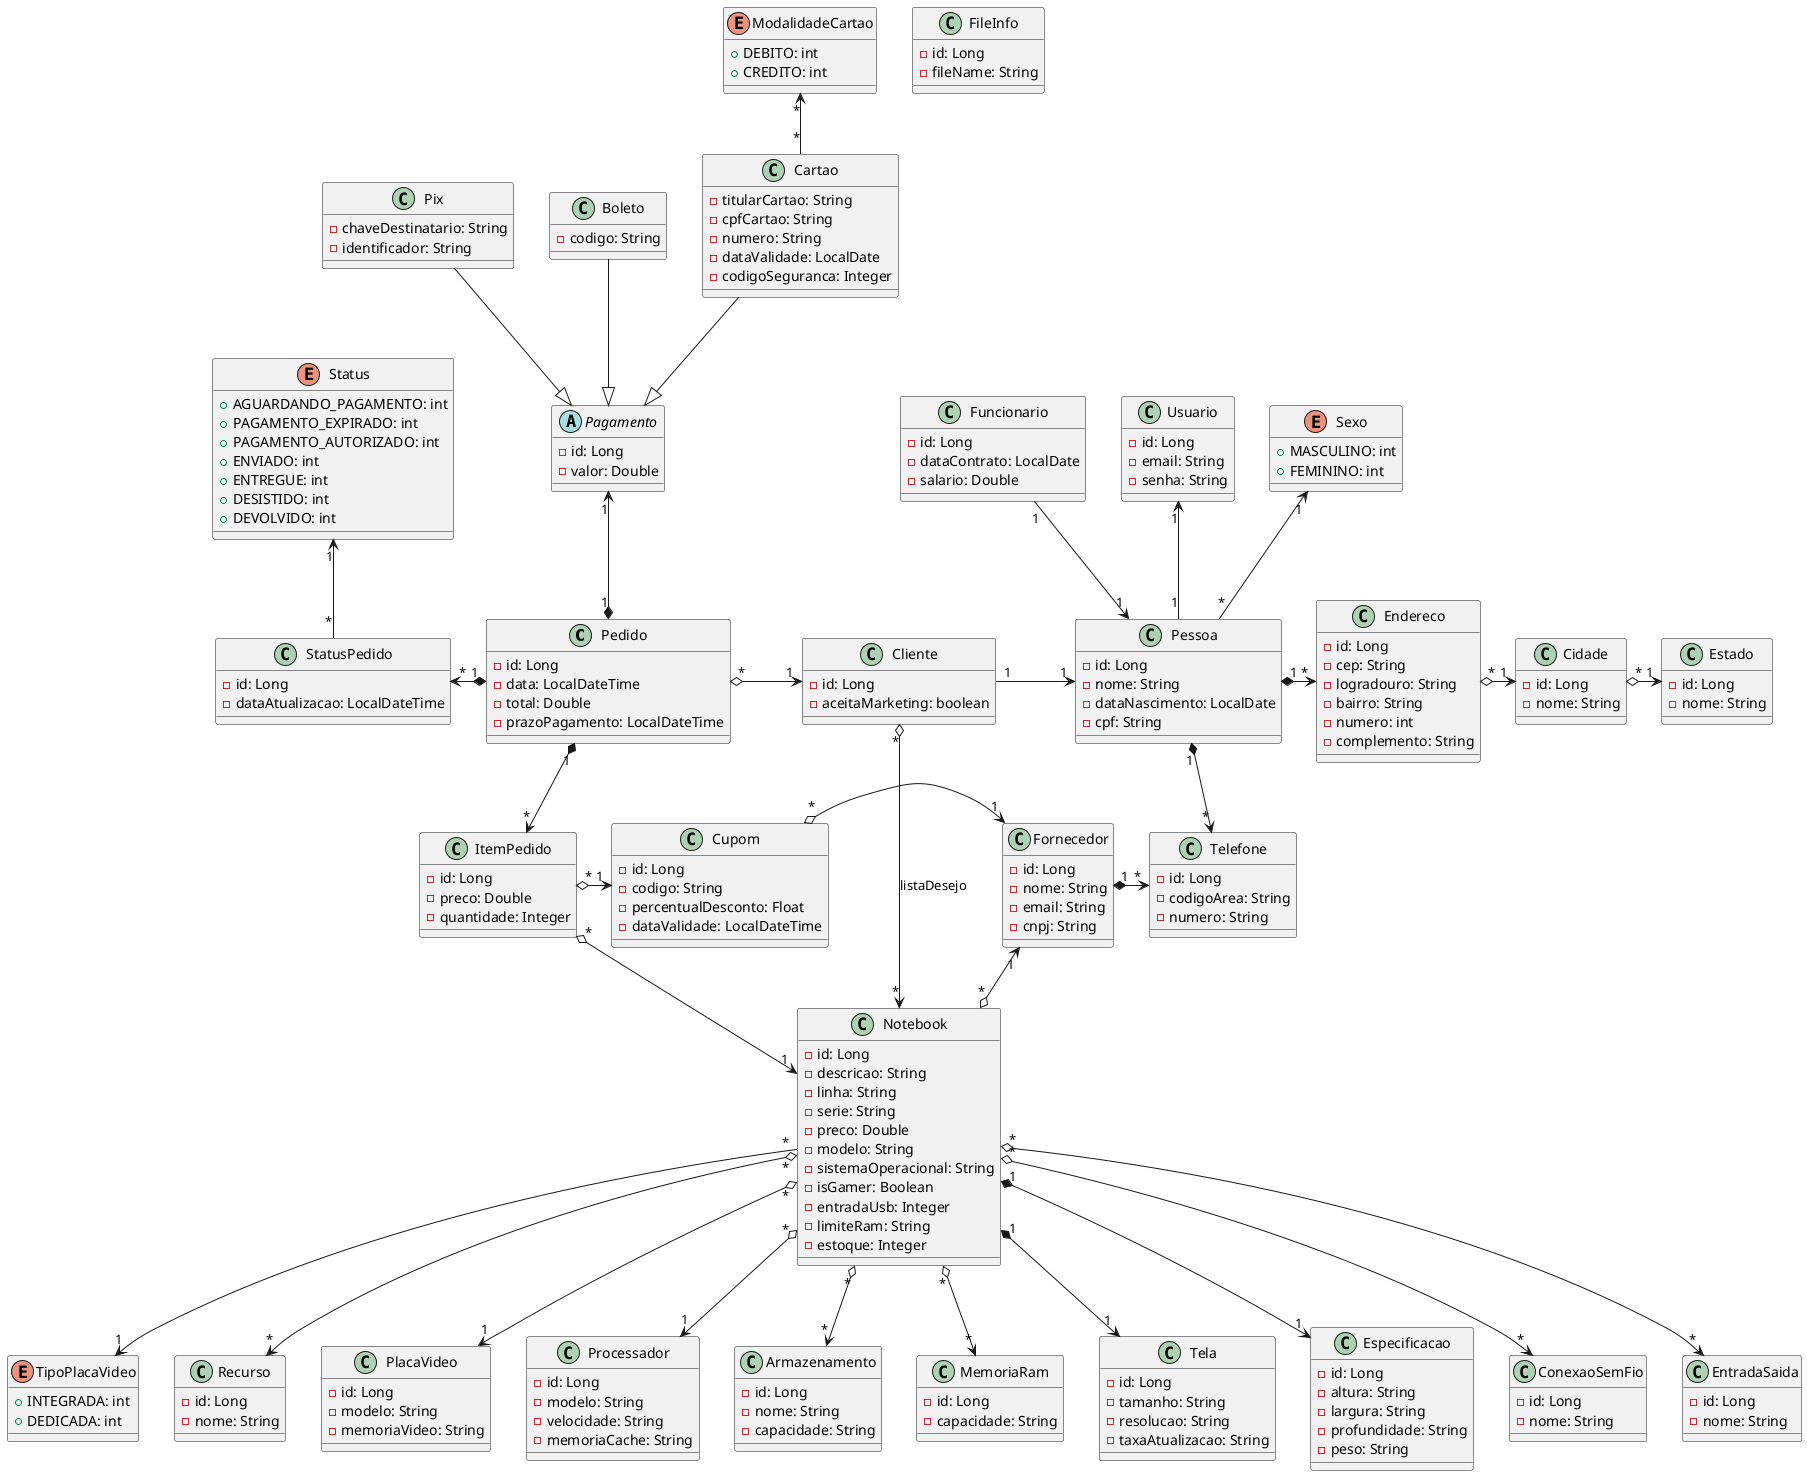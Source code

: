 @startuml uml

class Pedido {
    - id: Long
    - data: LocalDateTime
    - total: Double
    - prazoPagamento: LocalDateTime
}

class ItemPedido {
    - id: Long
    - preco: Double
    - quantidade: Integer
}

enum Status {
    + AGUARDANDO_PAGAMENTO: int
    + PAGAMENTO_EXPIRADO: int
    + PAGAMENTO_AUTORIZADO: int
    + ENVIADO: int
    + ENTREGUE: int
    + DESISTIDO: int
    + DEVOLVIDO: int
}

class StatusPedido {
    - id: Long
    - dataAtualizacao: LocalDateTime
}

class Cupom {
    - id: Long
    - codigo: String
    - percentualDesconto: Float
    - dataValidade: LocalDateTime
}

abstract Pagamento {
    - id: Long
    - valor: Double
}

class Pix {
    - chaveDestinatario: String
    - identificador: String
}

class Boleto {
    - codigo: String
}

class Cartao {
    - titularCartao: String
    - cpfCartao: String
    - numero: String
    - dataValidade: LocalDate
    - codigoSeguranca: Integer
}

enum ModalidadeCartao {
    + DEBITO: int
    + CREDITO: int
}

class Pessoa {
    - id: Long
    - nome: String
    - dataNascimento: LocalDate
    - cpf: String
}

class Cliente {
    - id: Long
    - aceitaMarketing: boolean
}

class Funcionario {
    - id: Long
    - dataContrato: LocalDate
    - salario: Double
}

class Usuario {
    - id: Long
    - email: String
    - senha: String
}

enum Sexo {
    + MASCULINO: int
    + FEMININO: int
}

class Endereco {
    - id: Long
    - cep: String
    - logradouro: String
    - bairro: String
    - numero: int
    - complemento: String
}

class Cidade {
    - id: Long
    - nome: String
}

class Estado {
    - id: Long
    - nome: String
}

class Telefone {
    - id: Long
    - codigoArea: String
    - numero: String
}

class Notebook {
    - id: Long
    - descricao: String
    - linha: String 
    - serie: String
    - preco: Double
    - modelo: String
    - sistemaOperacional: String
    - isGamer: Boolean
    - entradaUsb: Integer
    - limiteRam: String
    - estoque: Integer
} 

' Notebook --> Fornecedor. Se colocasse ao contrário, toda vez que fosse cadastrar o fornecedor, teria que
' cadastrar os notebooks também.
class Fornecedor {
    - id: Long
    - nome: String
    - email: String
    - cnpj: String
}

enum TipoPlacaVideo {
    + INTEGRADA: int
    + DEDICADA: int
}

class Recurso {
    - id: Long
    - nome: String
}   

class PlacaVideo {
    - id: Long
    - modelo: String
    - memoriaVideo: String
}

class Processador {
    - id: Long
    - modelo: String
    - velocidade: String
    - memoriaCache: String
}

class Armazenamento {
    - id: Long
    - nome: String
    - capacidade: String
}

class MemoriaRam {
    - id: Long
    - capacidade: String
}

class Tela {
    - id: Long
    - tamanho: String
    - resolucao: String 
    - taxaAtualizacao: String
}

' Especificacao. Informação exclusiva do Notebook. Não pode ser reaproveitada. Se tiver que usar dnv, teria que cadastrar outro.
' Composição: Estou sempre cadastrando se for composição. Deve ser 1 de onde parte a composição
class Especificacao {
    - id: Long
    - altura: String
    - largura: String
    - profundidade: String
    - peso: String
}

class ConexaoSemFio {
    - id: Long
    - nome: String
}

class EntradaSaida { 
    - id: Long
    - nome: String
}

class FileInfo {
    - id: Long
    - fileName: String
}

Pedido "1" *--> "*" ItemPedido
Pedido "*" o-right-> "1" Cliente
Pedido "1" *-left-> "*" StatusPedido
StatusPedido "*" -up-> "1" Status
ItemPedido "*" o--> "1" Notebook
ItemPedido "*" o-right-> "1" Cupom
Cupom "*" o-right-> "1" Fornecedor

Pedido "1" *-up-> "1" Pagamento
Pix --|> Pagamento
Cartao --|> Pagamento
Boleto --|> Pagamento
Cartao "*" -up-> "*" ModalidadeCartao

Pessoa "1" *-right-> "*" Endereco
Pessoa "*" -up-> "1" Sexo
Pessoa "1" -up-> "1" Usuario
Pessoa "1" *-down-> "*" Telefone

Cliente "1" -right-> "1" Pessoa
Funcionario "1" --> "1" Pessoa
Cliente "*" o--> "*" Notebook: listaDesejo

Endereco "*" o-right-> "1" Cidade
Cidade "*" o-right-> "1" Estado

Notebook "1" *--> "1" Tela
Notebook "*" o--> "1" Processador
Notebook "*" --> "1" TipoPlacaVideo
Notebook "*" o--> "1" PlacaVideo
Notebook "*" o--> "*" Armazenamento
Notebook "*" o--> "*" MemoriaRam
Notebook "1" *--> "1" Especificacao
Notebook "*" o--> "*" Recurso
Notebook "*" o-up-> "1" Fornecedor
Notebook "*" o--> "*" ConexaoSemFio
Notebook "*" o--> "*" EntradaSaida

Fornecedor "1" *-right-> "*" Telefone

@enduml

' Reformular processo de compra -> Colocar preço no ItemPedido                        OK
' Colocar método para adicionar produto aos desejos em clienteResource e remover      OK
' Colocar um método no Resource para ir atualizando o status do pedido                OK
' Permissão nos resources e nos testes (fazer cupom e pedido)                       
' Dar uma olhada geral, todos os models, DTOs
' Acrescentar Logs e todos os Resources                                               OK
' Cascata em Pagamento (Olhar) Testar Excluir

' Fecha Pedido (Back) -> Cartao (Pede os dados do cartão e cria uma forma de pagamento e vincula com a compra feita)
'                     -> Pix / Boleto (Gera o código de cada e mostra. Aí aparece o botão pagar)
' Vou vincular apenas quando pagar


'4) Quando passar parâmetro pelo path param? Pois posso pegar o cliente
' a partir do subject com o JsonWebToken (getSubject) e a partir daí pegar
' o cliente: Certo seria conferir se o cliente do token é o mesmo do id que foi passado

'5) Se excluir um cliente, o pedido será excluido também? Como fica a integridade
' referencial da tabela pedidos ao excluir um cliente?. O certo é ter o status ativado/desativado

'6) Pedido ter um histórico de status de andamento

'7) Funcionário poder ter mais de um perfil (Normal ou Adm)

'8) Várias formas de rodar os testes e encaixar permissão: Passando token no header, usando @TestSecurity

'9) Preciso colocar um objeto inteiro de notebook dentro de listaDesejo?

' Arrumar bean validation. Testar cupom e pedido. Organizar melhor pastas. Organizar melhor sequência de métodos
' no resource. Colocar validações de banco para pedido e cupom. Implementar lista desejo. 
' Colocar mais métodos no resource de Cupom. metodo para atualizar o status do pedido
' Tem problema receber integer no pathParam?
' E se eu quiser pesquisar pela data? Pois pathparam não aceita LocalDateTime (Apenas tipos primitivos e de referencia?)
' Colocar as validações de cupom tudo em um método só
' Arrumar FileService para ser geral
' Colocar nomeImagem direto no dto, pra na hora de cadastrar já subir imagem
' Organizar melhor ItemPedidoDTO (idNotebook primeiro - e dps organizar a classe normal)
' Em vez de devolver o objeto todo de fornecedor, não seria interessante devolver só a marca?
' No update de venda, atualizar idCliente tbm? Faz sentido?

' Parte de Pagamento: 1°) Posso criar diversos endpoints para fechar o pedido, 1 para cada opção de pagamento
' 2°) Posso criar um resource para pagamento (com vários endpoints de pagamento) e colocar o id do pedido que quero. Então concluo o pedido e o pagamento fica pendente ate eu o finalizar
' 3°) Posso criar um resource para pagamento com várias opções para adicionar saldo ao site e assim ter dinheiro no site para pagar a compra

' Opção: Fazer tudo em pedido em um unico endpoint (colocar a opção (cartao, pix, boleto) e colocar os dados de cartao) -> Se não for cartão, ignora os dados. Se for, aplica ele na compra.

' Ou fazer 2 endpoints, um pra compra com cartão (dto de pedido com dados de cartao), e outro pra compra com pix / boleto, etc (dto com opção de geracao)